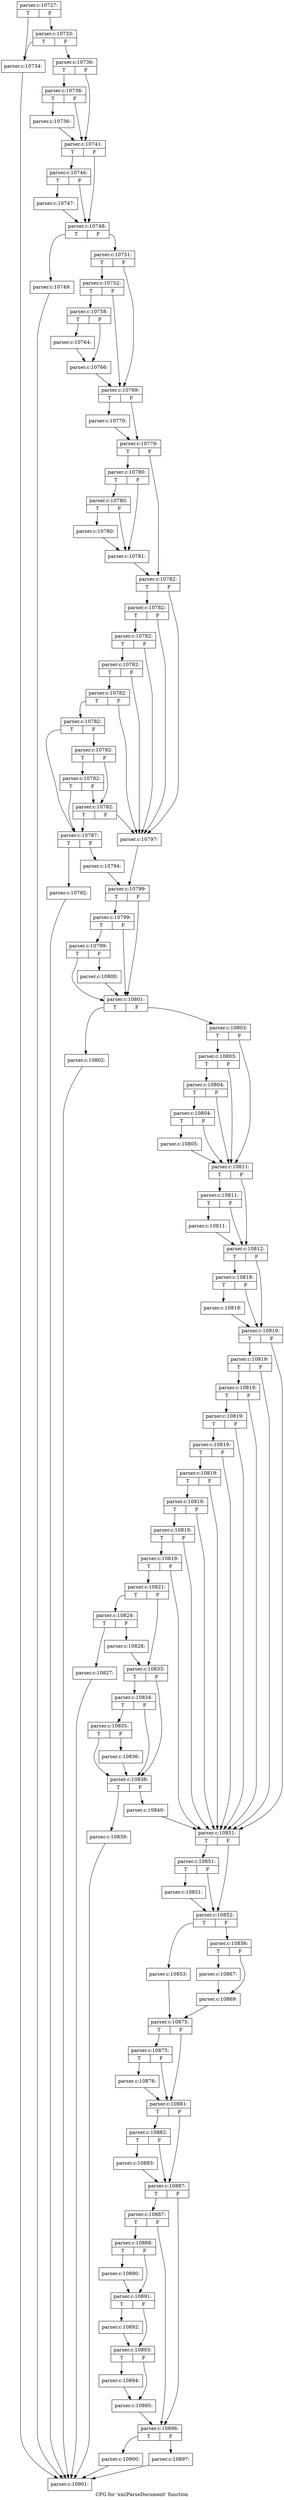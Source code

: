digraph "CFG for 'xmlParseDocument' function" {
	label="CFG for 'xmlParseDocument' function";

	Node0x4859770 [shape=record,label="{parser.c:10727:|{<s0>T|<s1>F}}"];
	Node0x4859770:s0 -> Node0x485aa00;
	Node0x4859770:s1 -> Node0x485ace0;
	Node0x485ace0 [shape=record,label="{parser.c:10733:|{<s0>T|<s1>F}}"];
	Node0x485ace0:s0 -> Node0x485aa00;
	Node0x485ace0:s1 -> Node0x485ac90;
	Node0x485aa00 [shape=record,label="{parser.c:10734:}"];
	Node0x485aa00 -> Node0x48599f0;
	Node0x485ac90 [shape=record,label="{parser.c:10736:|{<s0>T|<s1>F}}"];
	Node0x485ac90:s0 -> Node0x485b300;
	Node0x485ac90:s1 -> Node0x485b2b0;
	Node0x485b300 [shape=record,label="{parser.c:10736:|{<s0>T|<s1>F}}"];
	Node0x485b300:s0 -> Node0x485b260;
	Node0x485b300:s1 -> Node0x485b2b0;
	Node0x485b260 [shape=record,label="{parser.c:10736:}"];
	Node0x485b260 -> Node0x485b2b0;
	Node0x485b2b0 [shape=record,label="{parser.c:10741:|{<s0>T|<s1>F}}"];
	Node0x485b2b0:s0 -> Node0x485c040;
	Node0x485b2b0:s1 -> Node0x485bff0;
	Node0x485c040 [shape=record,label="{parser.c:10746:|{<s0>T|<s1>F}}"];
	Node0x485c040:s0 -> Node0x485bfa0;
	Node0x485c040:s1 -> Node0x485bff0;
	Node0x485bfa0 [shape=record,label="{parser.c:10747:}"];
	Node0x485bfa0 -> Node0x485bff0;
	Node0x485bff0 [shape=record,label="{parser.c:10748:|{<s0>T|<s1>F}}"];
	Node0x485bff0:s0 -> Node0x485d110;
	Node0x485bff0:s1 -> Node0x485d3f0;
	Node0x485d110 [shape=record,label="{parser.c:10749:}"];
	Node0x485d110 -> Node0x48599f0;
	Node0x485d3f0 [shape=record,label="{parser.c:10751:|{<s0>T|<s1>F}}"];
	Node0x485d3f0:s0 -> Node0x485d830;
	Node0x485d3f0:s1 -> Node0x485d7e0;
	Node0x485d830 [shape=record,label="{parser.c:10752:|{<s0>T|<s1>F}}"];
	Node0x485d830:s0 -> Node0x485d790;
	Node0x485d830:s1 -> Node0x485d7e0;
	Node0x485d790 [shape=record,label="{parser.c:10758:|{<s0>T|<s1>F}}"];
	Node0x485d790:s0 -> Node0x485fc50;
	Node0x485d790:s1 -> Node0x485fca0;
	Node0x485fc50 [shape=record,label="{parser.c:10764:}"];
	Node0x485fc50 -> Node0x485fca0;
	Node0x485fca0 [shape=record,label="{parser.c:10766:}"];
	Node0x485fca0 -> Node0x485d7e0;
	Node0x485d7e0 [shape=record,label="{parser.c:10769:|{<s0>T|<s1>F}}"];
	Node0x485d7e0:s0 -> Node0x4860380;
	Node0x485d7e0:s1 -> Node0x48603d0;
	Node0x4860380 [shape=record,label="{parser.c:10770:}"];
	Node0x4860380 -> Node0x48603d0;
	Node0x48603d0 [shape=record,label="{parser.c:10779:|{<s0>T|<s1>F}}"];
	Node0x48603d0:s0 -> Node0x4860c40;
	Node0x48603d0:s1 -> Node0x4860c90;
	Node0x4860c40 [shape=record,label="{parser.c:10780:|{<s0>T|<s1>F}}"];
	Node0x4860c40:s0 -> Node0x4861730;
	Node0x4860c40:s1 -> Node0x48616e0;
	Node0x4861730 [shape=record,label="{parser.c:10780:|{<s0>T|<s1>F}}"];
	Node0x4861730:s0 -> Node0x4861690;
	Node0x4861730:s1 -> Node0x48616e0;
	Node0x4861690 [shape=record,label="{parser.c:10780:}"];
	Node0x4861690 -> Node0x48616e0;
	Node0x48616e0 [shape=record,label="{parser.c:10781:}"];
	Node0x48616e0 -> Node0x4860c90;
	Node0x4860c90 [shape=record,label="{parser.c:10782:|{<s0>T|<s1>F}}"];
	Node0x4860c90:s0 -> Node0x4862600;
	Node0x4860c90:s1 -> Node0x4862410;
	Node0x4862600 [shape=record,label="{parser.c:10782:|{<s0>T|<s1>F}}"];
	Node0x4862600:s0 -> Node0x48625b0;
	Node0x4862600:s1 -> Node0x4862410;
	Node0x48625b0 [shape=record,label="{parser.c:10782:|{<s0>T|<s1>F}}"];
	Node0x48625b0:s0 -> Node0x4862560;
	Node0x48625b0:s1 -> Node0x4862410;
	Node0x4862560 [shape=record,label="{parser.c:10782:|{<s0>T|<s1>F}}"];
	Node0x4862560:s0 -> Node0x48624e0;
	Node0x4862560:s1 -> Node0x4862410;
	Node0x48624e0 [shape=record,label="{parser.c:10782:|{<s0>T|<s1>F}}"];
	Node0x48624e0:s0 -> Node0x4862460;
	Node0x48624e0:s1 -> Node0x4862410;
	Node0x4862460 [shape=record,label="{parser.c:10782:|{<s0>T|<s1>F}}"];
	Node0x4862460:s0 -> Node0x4862370;
	Node0x4862460:s1 -> Node0x4863ef0;
	Node0x4863ef0 [shape=record,label="{parser.c:10782:|{<s0>T|<s1>F}}"];
	Node0x4863ef0:s0 -> Node0x4864400;
	Node0x4863ef0:s1 -> Node0x4863ea0;
	Node0x4864400 [shape=record,label="{parser.c:10782:|{<s0>T|<s1>F}}"];
	Node0x4864400:s0 -> Node0x4862370;
	Node0x4864400:s1 -> Node0x4863ea0;
	Node0x4863ea0 [shape=record,label="{parser.c:10782:|{<s0>T|<s1>F}}"];
	Node0x4863ea0:s0 -> Node0x4862370;
	Node0x4863ea0:s1 -> Node0x4862410;
	Node0x4862370 [shape=record,label="{parser.c:10787:|{<s0>T|<s1>F}}"];
	Node0x4862370:s0 -> Node0x4865410;
	Node0x4862370:s1 -> Node0x4865460;
	Node0x4865410 [shape=record,label="{parser.c:10792:}"];
	Node0x4865410 -> Node0x48599f0;
	Node0x4865460 [shape=record,label="{parser.c:10794:}"];
	Node0x4865460 -> Node0x48623c0;
	Node0x4862410 [shape=record,label="{parser.c:10797:}"];
	Node0x4862410 -> Node0x48623c0;
	Node0x48623c0 [shape=record,label="{parser.c:10799:|{<s0>T|<s1>F}}"];
	Node0x48623c0:s0 -> Node0x4866710;
	Node0x48623c0:s1 -> Node0x4866640;
	Node0x4866710 [shape=record,label="{parser.c:10799:|{<s0>T|<s1>F}}"];
	Node0x4866710:s0 -> Node0x4866690;
	Node0x4866710:s1 -> Node0x4866640;
	Node0x4866690 [shape=record,label="{parser.c:10799:|{<s0>T|<s1>F}}"];
	Node0x4866690:s0 -> Node0x4866640;
	Node0x4866690:s1 -> Node0x48665f0;
	Node0x48665f0 [shape=record,label="{parser.c:10800:}"];
	Node0x48665f0 -> Node0x4866640;
	Node0x4866640 [shape=record,label="{parser.c:10801:|{<s0>T|<s1>F}}"];
	Node0x4866640:s0 -> Node0x4867820;
	Node0x4866640:s1 -> Node0x4867870;
	Node0x4867820 [shape=record,label="{parser.c:10802:}"];
	Node0x4867820 -> Node0x48599f0;
	Node0x4867870 [shape=record,label="{parser.c:10803:|{<s0>T|<s1>F}}"];
	Node0x4867870:s0 -> Node0x4867fc0;
	Node0x4867870:s1 -> Node0x4867e70;
	Node0x4867fc0 [shape=record,label="{parser.c:10803:|{<s0>T|<s1>F}}"];
	Node0x4867fc0:s0 -> Node0x4867f40;
	Node0x4867fc0:s1 -> Node0x4867e70;
	Node0x4867f40 [shape=record,label="{parser.c:10804:|{<s0>T|<s1>F}}"];
	Node0x4867f40:s0 -> Node0x4867ec0;
	Node0x4867f40:s1 -> Node0x4867e70;
	Node0x4867ec0 [shape=record,label="{parser.c:10804:|{<s0>T|<s1>F}}"];
	Node0x4867ec0:s0 -> Node0x4867e20;
	Node0x4867ec0:s1 -> Node0x4867e70;
	Node0x4867e20 [shape=record,label="{parser.c:10805:}"];
	Node0x4867e20 -> Node0x4867e70;
	Node0x4867e70 [shape=record,label="{parser.c:10811:|{<s0>T|<s1>F}}"];
	Node0x4867e70:s0 -> Node0x4869a10;
	Node0x4867e70:s1 -> Node0x48699c0;
	Node0x4869a10 [shape=record,label="{parser.c:10811:|{<s0>T|<s1>F}}"];
	Node0x4869a10:s0 -> Node0x4869970;
	Node0x4869a10:s1 -> Node0x48699c0;
	Node0x4869970 [shape=record,label="{parser.c:10811:}"];
	Node0x4869970 -> Node0x48699c0;
	Node0x48699c0 [shape=record,label="{parser.c:10812:|{<s0>T|<s1>F}}"];
	Node0x48699c0:s0 -> Node0x486a780;
	Node0x48699c0:s1 -> Node0x486a730;
	Node0x486a780 [shape=record,label="{parser.c:10818:|{<s0>T|<s1>F}}"];
	Node0x486a780:s0 -> Node0x486a6e0;
	Node0x486a780:s1 -> Node0x486a730;
	Node0x486a6e0 [shape=record,label="{parser.c:10818:}"];
	Node0x486a6e0 -> Node0x486a730;
	Node0x486a730 [shape=record,label="{parser.c:10819:|{<s0>T|<s1>F}}"];
	Node0x486a730:s0 -> Node0x486b670;
	Node0x486a730:s1 -> Node0x486b3c0;
	Node0x486b670 [shape=record,label="{parser.c:10819:|{<s0>T|<s1>F}}"];
	Node0x486b670:s0 -> Node0x486b620;
	Node0x486b670:s1 -> Node0x486b3c0;
	Node0x486b620 [shape=record,label="{parser.c:10819:|{<s0>T|<s1>F}}"];
	Node0x486b620:s0 -> Node0x486b5d0;
	Node0x486b620:s1 -> Node0x486b3c0;
	Node0x486b5d0 [shape=record,label="{parser.c:10819:|{<s0>T|<s1>F}}"];
	Node0x486b5d0:s0 -> Node0x486b580;
	Node0x486b5d0:s1 -> Node0x486b3c0;
	Node0x486b580 [shape=record,label="{parser.c:10819:|{<s0>T|<s1>F}}"];
	Node0x486b580:s0 -> Node0x486b530;
	Node0x486b580:s1 -> Node0x486b3c0;
	Node0x486b530 [shape=record,label="{parser.c:10819:|{<s0>T|<s1>F}}"];
	Node0x486b530:s0 -> Node0x486b4e0;
	Node0x486b530:s1 -> Node0x486b3c0;
	Node0x486b4e0 [shape=record,label="{parser.c:10819:|{<s0>T|<s1>F}}"];
	Node0x486b4e0:s0 -> Node0x486b490;
	Node0x486b4e0:s1 -> Node0x486b3c0;
	Node0x486b490 [shape=record,label="{parser.c:10819:|{<s0>T|<s1>F}}"];
	Node0x486b490:s0 -> Node0x486b410;
	Node0x486b490:s1 -> Node0x486b3c0;
	Node0x486b410 [shape=record,label="{parser.c:10819:|{<s0>T|<s1>F}}"];
	Node0x486b410:s0 -> Node0x486b370;
	Node0x486b410:s1 -> Node0x486b3c0;
	Node0x486b370 [shape=record,label="{parser.c:10821:|{<s0>T|<s1>F}}"];
	Node0x486b370:s0 -> Node0x486e620;
	Node0x486b370:s1 -> Node0x486e670;
	Node0x486e620 [shape=record,label="{parser.c:10824:|{<s0>T|<s1>F}}"];
	Node0x486e620:s0 -> Node0x486f670;
	Node0x486e620:s1 -> Node0x486f9a0;
	Node0x486f670 [shape=record,label="{parser.c:10827:}"];
	Node0x486f670 -> Node0x48599f0;
	Node0x486f9a0 [shape=record,label="{parser.c:10828:}"];
	Node0x486f9a0 -> Node0x486e670;
	Node0x486e670 [shape=record,label="{parser.c:10833:|{<s0>T|<s1>F}}"];
	Node0x486e670:s0 -> Node0x48700d0;
	Node0x486e670:s1 -> Node0x4870000;
	Node0x48700d0 [shape=record,label="{parser.c:10834:|{<s0>T|<s1>F}}"];
	Node0x48700d0:s0 -> Node0x4870050;
	Node0x48700d0:s1 -> Node0x4870000;
	Node0x4870050 [shape=record,label="{parser.c:10835:|{<s0>T|<s1>F}}"];
	Node0x4870050:s0 -> Node0x4870000;
	Node0x4870050:s1 -> Node0x486ffb0;
	Node0x486ffb0 [shape=record,label="{parser.c:10836:}"];
	Node0x486ffb0 -> Node0x4870000;
	Node0x4870000 [shape=record,label="{parser.c:10838:|{<s0>T|<s1>F}}"];
	Node0x4870000:s0 -> Node0x4871790;
	Node0x4870000:s1 -> Node0x48717e0;
	Node0x4871790 [shape=record,label="{parser.c:10839:}"];
	Node0x4871790 -> Node0x48599f0;
	Node0x48717e0 [shape=record,label="{parser.c:10840:}"];
	Node0x48717e0 -> Node0x486b3c0;
	Node0x486b3c0 [shape=record,label="{parser.c:10851:|{<s0>T|<s1>F}}"];
	Node0x486b3c0:s0 -> Node0x48728c0;
	Node0x486b3c0:s1 -> Node0x48725a0;
	Node0x48728c0 [shape=record,label="{parser.c:10851:|{<s0>T|<s1>F}}"];
	Node0x48728c0:s0 -> Node0x4872330;
	Node0x48728c0:s1 -> Node0x48725a0;
	Node0x4872330 [shape=record,label="{parser.c:10851:}"];
	Node0x4872330 -> Node0x48725a0;
	Node0x48725a0 [shape=record,label="{parser.c:10852:|{<s0>T|<s1>F}}"];
	Node0x48725a0:s0 -> Node0x48733e0;
	Node0x48725a0:s1 -> Node0x4873480;
	Node0x48733e0 [shape=record,label="{parser.c:10853:}"];
	Node0x48733e0 -> Node0x4873430;
	Node0x4873480 [shape=record,label="{parser.c:10856:|{<s0>T|<s1>F}}"];
	Node0x4873480:s0 -> Node0x4874450;
	Node0x4873480:s1 -> Node0x48744a0;
	Node0x4874450 [shape=record,label="{parser.c:10867:}"];
	Node0x4874450 -> Node0x48744a0;
	Node0x48744a0 [shape=record,label="{parser.c:10869:}"];
	Node0x48744a0 -> Node0x4873430;
	Node0x4873430 [shape=record,label="{parser.c:10875:|{<s0>T|<s1>F}}"];
	Node0x4873430:s0 -> Node0x48750e0;
	Node0x4873430:s1 -> Node0x4875090;
	Node0x48750e0 [shape=record,label="{parser.c:10875:|{<s0>T|<s1>F}}"];
	Node0x48750e0:s0 -> Node0x4875040;
	Node0x48750e0:s1 -> Node0x4875090;
	Node0x4875040 [shape=record,label="{parser.c:10876:}"];
	Node0x4875040 -> Node0x4875090;
	Node0x4875090 [shape=record,label="{parser.c:10881:|{<s0>T|<s1>F}}"];
	Node0x4875090:s0 -> Node0x4875fc0;
	Node0x4875090:s1 -> Node0x4875f70;
	Node0x4875fc0 [shape=record,label="{parser.c:10882:|{<s0>T|<s1>F}}"];
	Node0x4875fc0:s0 -> Node0x4875f20;
	Node0x4875fc0:s1 -> Node0x4875f70;
	Node0x4875f20 [shape=record,label="{parser.c:10883:}"];
	Node0x4875f20 -> Node0x4875f70;
	Node0x4875f70 [shape=record,label="{parser.c:10887:|{<s0>T|<s1>F}}"];
	Node0x4875f70:s0 -> Node0x48773f0;
	Node0x4875f70:s1 -> Node0x48770d0;
	Node0x48773f0 [shape=record,label="{parser.c:10887:|{<s0>T|<s1>F}}"];
	Node0x48773f0:s0 -> Node0x4876da0;
	Node0x48773f0:s1 -> Node0x48770d0;
	Node0x4876da0 [shape=record,label="{parser.c:10888:|{<s0>T|<s1>F}}"];
	Node0x4876da0:s0 -> Node0x4877ed0;
	Node0x4876da0:s1 -> Node0x4877f20;
	Node0x4877ed0 [shape=record,label="{parser.c:10890:}"];
	Node0x4877ed0 -> Node0x4877f20;
	Node0x4877f20 [shape=record,label="{parser.c:10891:|{<s0>T|<s1>F}}"];
	Node0x4877f20:s0 -> Node0x4878780;
	Node0x4877f20:s1 -> Node0x48787d0;
	Node0x4878780 [shape=record,label="{parser.c:10892:}"];
	Node0x4878780 -> Node0x48787d0;
	Node0x48787d0 [shape=record,label="{parser.c:10893:|{<s0>T|<s1>F}}"];
	Node0x48787d0:s0 -> Node0x4879030;
	Node0x48787d0:s1 -> Node0x4879080;
	Node0x4879030 [shape=record,label="{parser.c:10894:}"];
	Node0x4879030 -> Node0x4879080;
	Node0x4879080 [shape=record,label="{parser.c:10895:}"];
	Node0x4879080 -> Node0x48770d0;
	Node0x48770d0 [shape=record,label="{parser.c:10896:|{<s0>T|<s1>F}}"];
	Node0x48770d0:s0 -> Node0x4879b30;
	Node0x48770d0:s1 -> Node0x4879ae0;
	Node0x4879ae0 [shape=record,label="{parser.c:10897:}"];
	Node0x4879ae0 -> Node0x48599f0;
	Node0x4879b30 [shape=record,label="{parser.c:10900:}"];
	Node0x4879b30 -> Node0x48599f0;
	Node0x48599f0 [shape=record,label="{parser.c:10901:}"];
}
